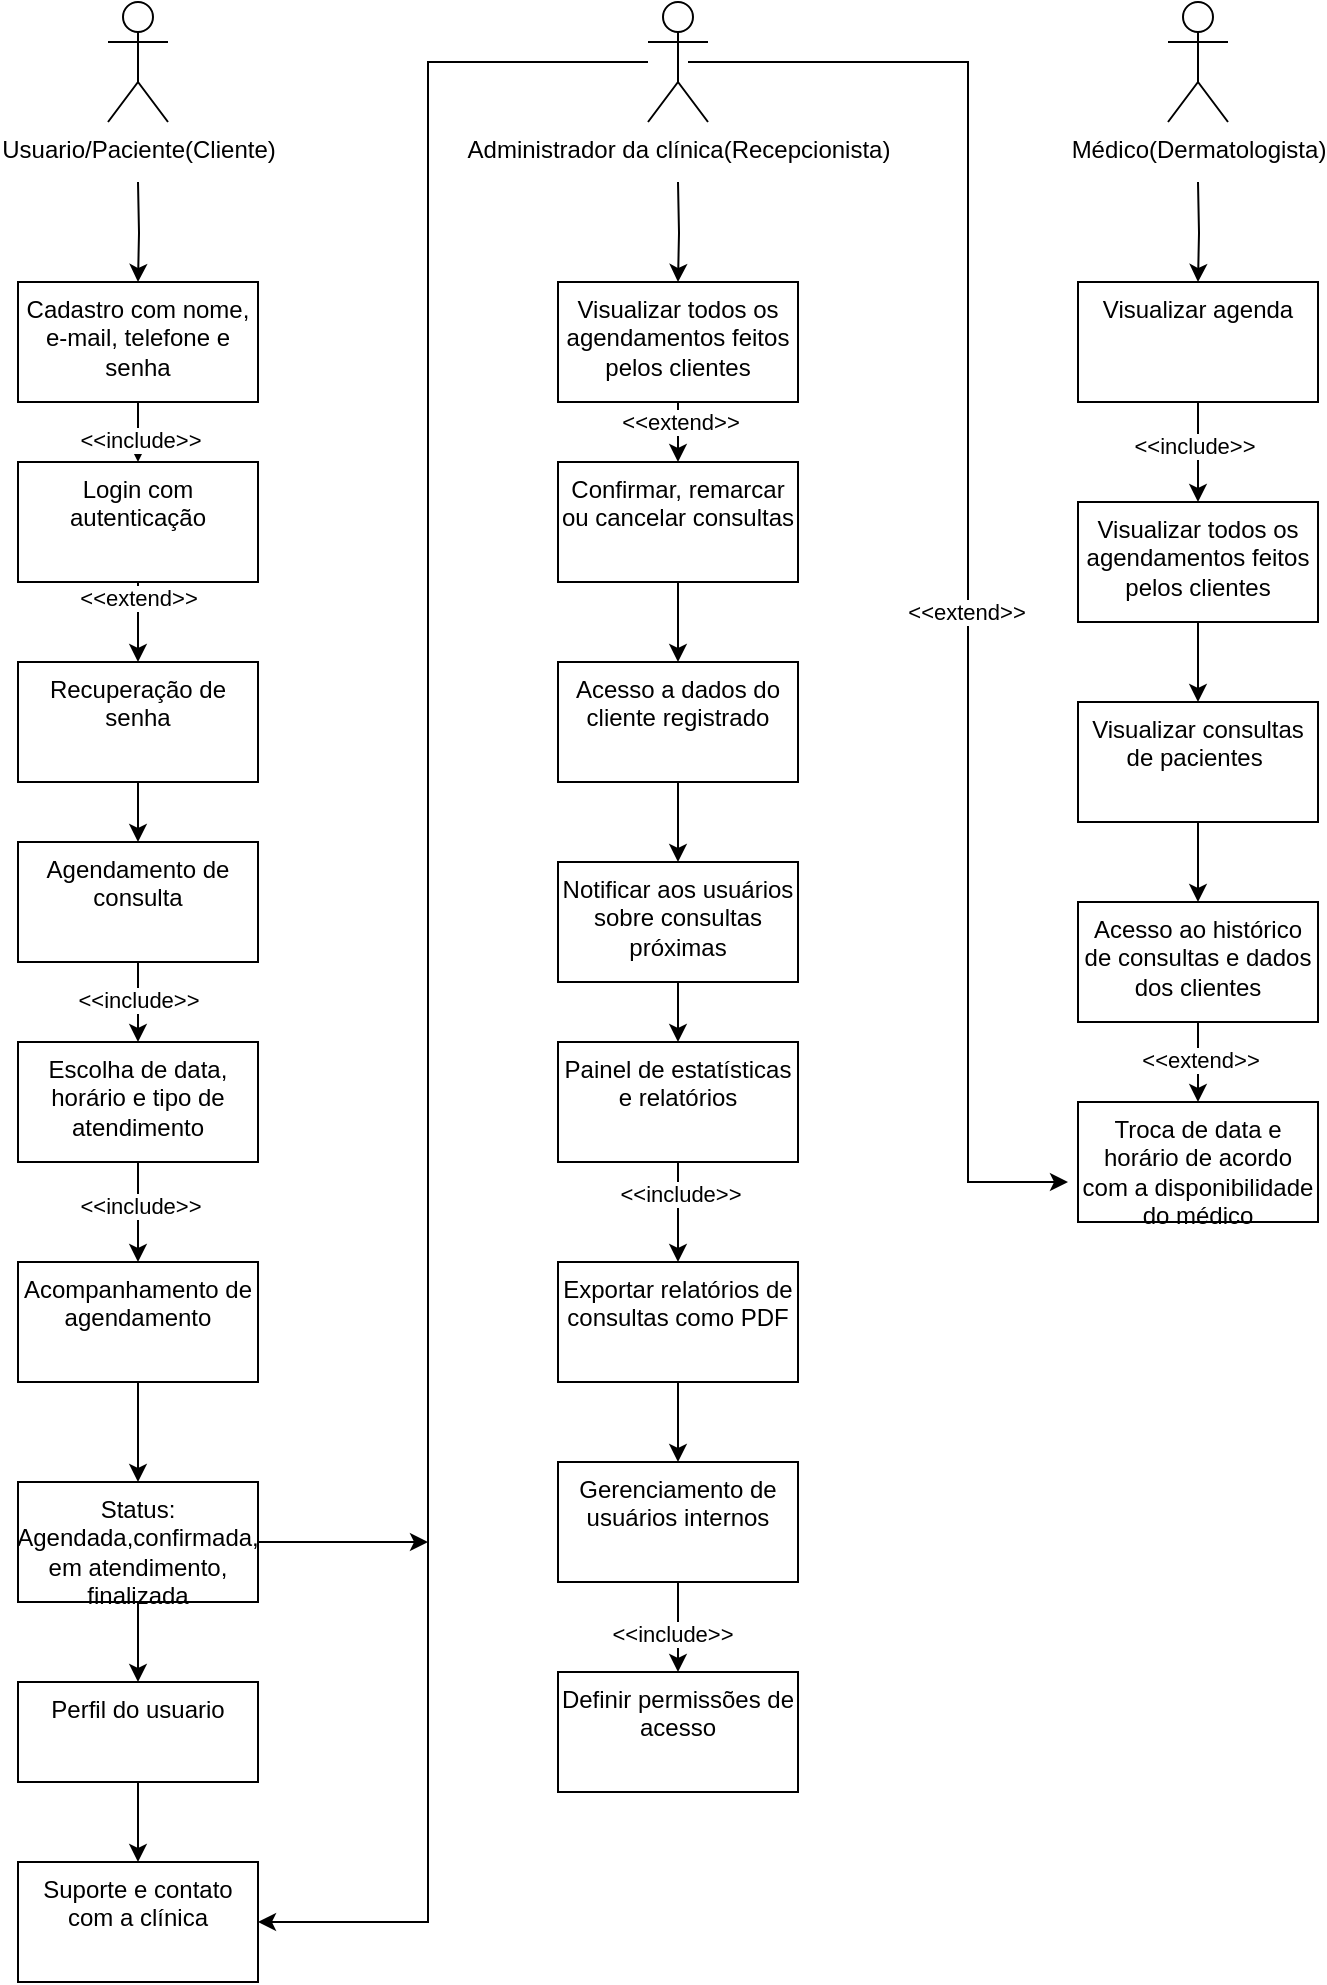 <mxfile version="26.2.13">
  <diagram name="Página-1" id="MwGWJP87P9zumKJYnPod">
    <mxGraphModel dx="874" dy="473" grid="1" gridSize="10" guides="1" tooltips="1" connect="1" arrows="1" fold="1" page="1" pageScale="1" pageWidth="827" pageHeight="1169" math="0" shadow="0">
      <root>
        <mxCell id="0" />
        <mxCell id="1" parent="0" />
        <mxCell id="_1qr9PyPMLD9ZtLmiUYb-10" value="" style="edgeStyle=orthogonalEdgeStyle;rounded=0;orthogonalLoop=1;jettySize=auto;html=1;" edge="1" parent="1" target="_1qr9PyPMLD9ZtLmiUYb-9">
          <mxGeometry relative="1" as="geometry">
            <mxPoint x="165" y="150" as="sourcePoint" />
          </mxGeometry>
        </mxCell>
        <mxCell id="_1qr9PyPMLD9ZtLmiUYb-1" value="Usuario/Paciente(Cliente)" style="shape=umlActor;verticalLabelPosition=bottom;verticalAlign=top;html=1;outlineConnect=0;" vertex="1" parent="1">
          <mxGeometry x="150" y="60" width="30" height="60" as="geometry" />
        </mxCell>
        <mxCell id="_1qr9PyPMLD9ZtLmiUYb-42" value="" style="edgeStyle=orthogonalEdgeStyle;rounded=0;orthogonalLoop=1;jettySize=auto;html=1;" edge="1" parent="1" target="_1qr9PyPMLD9ZtLmiUYb-41">
          <mxGeometry relative="1" as="geometry">
            <mxPoint x="435" y="150" as="sourcePoint" />
          </mxGeometry>
        </mxCell>
        <mxCell id="_1qr9PyPMLD9ZtLmiUYb-77" style="edgeStyle=orthogonalEdgeStyle;rounded=0;orthogonalLoop=1;jettySize=auto;html=1;entryX=1;entryY=0.5;entryDx=0;entryDy=0;" edge="1" parent="1" source="_1qr9PyPMLD9ZtLmiUYb-2" target="_1qr9PyPMLD9ZtLmiUYb-39">
          <mxGeometry relative="1" as="geometry">
            <Array as="points">
              <mxPoint x="310" y="90" />
              <mxPoint x="310" y="1020" />
            </Array>
          </mxGeometry>
        </mxCell>
        <mxCell id="_1qr9PyPMLD9ZtLmiUYb-81" style="edgeStyle=orthogonalEdgeStyle;rounded=0;orthogonalLoop=1;jettySize=auto;html=1;exitX=0.5;exitY=0.5;exitDx=0;exitDy=0;exitPerimeter=0;" edge="1" parent="1">
          <mxGeometry relative="1" as="geometry">
            <mxPoint x="630" y="650" as="targetPoint" />
            <mxPoint x="440" y="90" as="sourcePoint" />
            <Array as="points">
              <mxPoint x="580" y="90" />
              <mxPoint x="580" y="650" />
            </Array>
          </mxGeometry>
        </mxCell>
        <mxCell id="_1qr9PyPMLD9ZtLmiUYb-85" value="&amp;lt;&amp;lt;extend&amp;gt;&amp;gt;" style="edgeLabel;html=1;align=center;verticalAlign=middle;resizable=0;points=[];" vertex="1" connectable="0" parent="_1qr9PyPMLD9ZtLmiUYb-81">
          <mxGeometry x="0.107" y="-1" relative="1" as="geometry">
            <mxPoint as="offset" />
          </mxGeometry>
        </mxCell>
        <mxCell id="_1qr9PyPMLD9ZtLmiUYb-2" value="Administrador da clínica(Recepcionista)" style="shape=umlActor;verticalLabelPosition=bottom;verticalAlign=top;html=1;outlineConnect=0;" vertex="1" parent="1">
          <mxGeometry x="420" y="60" width="30" height="60" as="geometry" />
        </mxCell>
        <mxCell id="_1qr9PyPMLD9ZtLmiUYb-64" value="" style="edgeStyle=orthogonalEdgeStyle;rounded=0;orthogonalLoop=1;jettySize=auto;html=1;" edge="1" parent="1" target="_1qr9PyPMLD9ZtLmiUYb-63">
          <mxGeometry relative="1" as="geometry">
            <mxPoint x="695" y="150" as="sourcePoint" />
          </mxGeometry>
        </mxCell>
        <mxCell id="_1qr9PyPMLD9ZtLmiUYb-7" value="Médico(Dermatologista)" style="shape=umlActor;verticalLabelPosition=bottom;verticalAlign=top;html=1;outlineConnect=0;" vertex="1" parent="1">
          <mxGeometry x="680" y="60" width="30" height="60" as="geometry" />
        </mxCell>
        <mxCell id="_1qr9PyPMLD9ZtLmiUYb-12" value="" style="edgeStyle=orthogonalEdgeStyle;rounded=0;orthogonalLoop=1;jettySize=auto;html=1;" edge="1" parent="1" source="_1qr9PyPMLD9ZtLmiUYb-9" target="_1qr9PyPMLD9ZtLmiUYb-11">
          <mxGeometry relative="1" as="geometry" />
        </mxCell>
        <mxCell id="_1qr9PyPMLD9ZtLmiUYb-76" value="&amp;lt;&amp;lt;include&amp;gt;&amp;gt;" style="edgeLabel;html=1;align=center;verticalAlign=middle;resizable=0;points=[];" vertex="1" connectable="0" parent="_1qr9PyPMLD9ZtLmiUYb-12">
          <mxGeometry x="0.533" y="1" relative="1" as="geometry">
            <mxPoint as="offset" />
          </mxGeometry>
        </mxCell>
        <mxCell id="_1qr9PyPMLD9ZtLmiUYb-9" value="Cadastro com nome, e-mail, telefone e senha" style="whiteSpace=wrap;html=1;verticalAlign=top;" vertex="1" parent="1">
          <mxGeometry x="105" y="200" width="120" height="60" as="geometry" />
        </mxCell>
        <mxCell id="_1qr9PyPMLD9ZtLmiUYb-14" value="" style="edgeStyle=orthogonalEdgeStyle;rounded=0;orthogonalLoop=1;jettySize=auto;html=1;" edge="1" parent="1" source="_1qr9PyPMLD9ZtLmiUYb-11" target="_1qr9PyPMLD9ZtLmiUYb-13">
          <mxGeometry relative="1" as="geometry" />
        </mxCell>
        <mxCell id="_1qr9PyPMLD9ZtLmiUYb-23" value="&amp;lt;&amp;lt;extend&amp;gt;&amp;gt;" style="edgeLabel;html=1;align=center;verticalAlign=middle;resizable=0;points=[];" vertex="1" connectable="0" parent="_1qr9PyPMLD9ZtLmiUYb-14">
          <mxGeometry x="-0.63" relative="1" as="geometry">
            <mxPoint as="offset" />
          </mxGeometry>
        </mxCell>
        <mxCell id="_1qr9PyPMLD9ZtLmiUYb-11" value="Login com autenticação" style="whiteSpace=wrap;html=1;verticalAlign=top;" vertex="1" parent="1">
          <mxGeometry x="105" y="290" width="120" height="60" as="geometry" />
        </mxCell>
        <mxCell id="_1qr9PyPMLD9ZtLmiUYb-27" value="" style="edgeStyle=orthogonalEdgeStyle;rounded=0;orthogonalLoop=1;jettySize=auto;html=1;" edge="1" parent="1" source="_1qr9PyPMLD9ZtLmiUYb-13" target="_1qr9PyPMLD9ZtLmiUYb-26">
          <mxGeometry relative="1" as="geometry" />
        </mxCell>
        <mxCell id="_1qr9PyPMLD9ZtLmiUYb-13" value="Recuperação de senha" style="whiteSpace=wrap;html=1;verticalAlign=top;" vertex="1" parent="1">
          <mxGeometry x="105" y="390" width="120" height="60" as="geometry" />
        </mxCell>
        <mxCell id="_1qr9PyPMLD9ZtLmiUYb-18" value="" style="edgeStyle=orthogonalEdgeStyle;rounded=0;orthogonalLoop=1;jettySize=auto;html=1;exitX=0.5;exitY=1;exitDx=0;exitDy=0;" edge="1" parent="1" source="_1qr9PyPMLD9ZtLmiUYb-11" target="_1qr9PyPMLD9ZtLmiUYb-11">
          <mxGeometry relative="1" as="geometry">
            <mxPoint x="240" y="370" as="sourcePoint" />
          </mxGeometry>
        </mxCell>
        <mxCell id="_1qr9PyPMLD9ZtLmiUYb-29" value="" style="edgeStyle=orthogonalEdgeStyle;rounded=0;orthogonalLoop=1;jettySize=auto;html=1;" edge="1" parent="1" source="_1qr9PyPMLD9ZtLmiUYb-26" target="_1qr9PyPMLD9ZtLmiUYb-28">
          <mxGeometry relative="1" as="geometry" />
        </mxCell>
        <mxCell id="_1qr9PyPMLD9ZtLmiUYb-30" value="&amp;lt;&amp;lt;include&amp;gt;&amp;gt;" style="edgeLabel;html=1;align=center;verticalAlign=middle;resizable=0;points=[];" vertex="1" connectable="0" parent="_1qr9PyPMLD9ZtLmiUYb-29">
          <mxGeometry x="-0.075" relative="1" as="geometry">
            <mxPoint as="offset" />
          </mxGeometry>
        </mxCell>
        <mxCell id="_1qr9PyPMLD9ZtLmiUYb-26" value="Agendamento de consulta" style="whiteSpace=wrap;html=1;verticalAlign=top;" vertex="1" parent="1">
          <mxGeometry x="105" y="480" width="120" height="60" as="geometry" />
        </mxCell>
        <mxCell id="_1qr9PyPMLD9ZtLmiUYb-32" value="" style="edgeStyle=orthogonalEdgeStyle;rounded=0;orthogonalLoop=1;jettySize=auto;html=1;" edge="1" parent="1" source="_1qr9PyPMLD9ZtLmiUYb-28" target="_1qr9PyPMLD9ZtLmiUYb-31">
          <mxGeometry relative="1" as="geometry" />
        </mxCell>
        <mxCell id="_1qr9PyPMLD9ZtLmiUYb-33" value="&amp;lt;&amp;lt;include&amp;gt;&amp;gt;" style="edgeLabel;html=1;align=center;verticalAlign=middle;resizable=0;points=[];" vertex="1" connectable="0" parent="_1qr9PyPMLD9ZtLmiUYb-32">
          <mxGeometry x="-0.12" y="1" relative="1" as="geometry">
            <mxPoint as="offset" />
          </mxGeometry>
        </mxCell>
        <mxCell id="_1qr9PyPMLD9ZtLmiUYb-28" value="Escolha de data, horário e tipo de atendimento" style="whiteSpace=wrap;html=1;verticalAlign=top;" vertex="1" parent="1">
          <mxGeometry x="105" y="580" width="120" height="60" as="geometry" />
        </mxCell>
        <mxCell id="_1qr9PyPMLD9ZtLmiUYb-35" value="" style="edgeStyle=orthogonalEdgeStyle;rounded=0;orthogonalLoop=1;jettySize=auto;html=1;" edge="1" parent="1" source="_1qr9PyPMLD9ZtLmiUYb-31" target="_1qr9PyPMLD9ZtLmiUYb-34">
          <mxGeometry relative="1" as="geometry" />
        </mxCell>
        <mxCell id="_1qr9PyPMLD9ZtLmiUYb-31" value="Acompanhamento de agendamento" style="whiteSpace=wrap;html=1;verticalAlign=top;" vertex="1" parent="1">
          <mxGeometry x="105" y="690" width="120" height="60" as="geometry" />
        </mxCell>
        <mxCell id="_1qr9PyPMLD9ZtLmiUYb-37" value="" style="edgeStyle=orthogonalEdgeStyle;rounded=0;orthogonalLoop=1;jettySize=auto;html=1;" edge="1" parent="1" source="_1qr9PyPMLD9ZtLmiUYb-34" target="_1qr9PyPMLD9ZtLmiUYb-36">
          <mxGeometry relative="1" as="geometry" />
        </mxCell>
        <mxCell id="_1qr9PyPMLD9ZtLmiUYb-79" style="edgeStyle=orthogonalEdgeStyle;rounded=0;orthogonalLoop=1;jettySize=auto;html=1;exitX=1;exitY=0.5;exitDx=0;exitDy=0;" edge="1" parent="1" source="_1qr9PyPMLD9ZtLmiUYb-34">
          <mxGeometry relative="1" as="geometry">
            <mxPoint x="310" y="830" as="targetPoint" />
          </mxGeometry>
        </mxCell>
        <mxCell id="_1qr9PyPMLD9ZtLmiUYb-34" value="Status: Agendada,confirmada, em atendimento, finalizada" style="whiteSpace=wrap;html=1;verticalAlign=top;" vertex="1" parent="1">
          <mxGeometry x="105" y="800" width="120" height="60" as="geometry" />
        </mxCell>
        <mxCell id="_1qr9PyPMLD9ZtLmiUYb-40" value="" style="edgeStyle=orthogonalEdgeStyle;rounded=0;orthogonalLoop=1;jettySize=auto;html=1;" edge="1" parent="1" source="_1qr9PyPMLD9ZtLmiUYb-36" target="_1qr9PyPMLD9ZtLmiUYb-39">
          <mxGeometry relative="1" as="geometry" />
        </mxCell>
        <mxCell id="_1qr9PyPMLD9ZtLmiUYb-36" value="Perfil do usuario" style="whiteSpace=wrap;html=1;verticalAlign=top;" vertex="1" parent="1">
          <mxGeometry x="105" y="900" width="120" height="50" as="geometry" />
        </mxCell>
        <mxCell id="_1qr9PyPMLD9ZtLmiUYb-39" value="Suporte e contato com a clínica" style="whiteSpace=wrap;html=1;verticalAlign=top;" vertex="1" parent="1">
          <mxGeometry x="105" y="990" width="120" height="60" as="geometry" />
        </mxCell>
        <mxCell id="_1qr9PyPMLD9ZtLmiUYb-44" value="" style="edgeStyle=orthogonalEdgeStyle;rounded=0;orthogonalLoop=1;jettySize=auto;html=1;" edge="1" parent="1" source="_1qr9PyPMLD9ZtLmiUYb-41" target="_1qr9PyPMLD9ZtLmiUYb-43">
          <mxGeometry relative="1" as="geometry" />
        </mxCell>
        <mxCell id="_1qr9PyPMLD9ZtLmiUYb-45" value="&amp;lt;&amp;lt;extend&amp;gt;&amp;gt;" style="edgeLabel;html=1;align=center;verticalAlign=middle;resizable=0;points=[];" vertex="1" connectable="0" parent="_1qr9PyPMLD9ZtLmiUYb-44">
          <mxGeometry x="0.2" y="1" relative="1" as="geometry">
            <mxPoint as="offset" />
          </mxGeometry>
        </mxCell>
        <mxCell id="_1qr9PyPMLD9ZtLmiUYb-41" value="Visualizar todos os agendamentos feitos pelos clientes" style="whiteSpace=wrap;html=1;verticalAlign=top;" vertex="1" parent="1">
          <mxGeometry x="375" y="200" width="120" height="60" as="geometry" />
        </mxCell>
        <mxCell id="_1qr9PyPMLD9ZtLmiUYb-47" value="" style="edgeStyle=orthogonalEdgeStyle;rounded=0;orthogonalLoop=1;jettySize=auto;html=1;" edge="1" parent="1" source="_1qr9PyPMLD9ZtLmiUYb-43" target="_1qr9PyPMLD9ZtLmiUYb-46">
          <mxGeometry relative="1" as="geometry" />
        </mxCell>
        <mxCell id="_1qr9PyPMLD9ZtLmiUYb-43" value="Confirmar, remarcar ou cancelar consultas" style="whiteSpace=wrap;html=1;verticalAlign=top;" vertex="1" parent="1">
          <mxGeometry x="375" y="290" width="120" height="60" as="geometry" />
        </mxCell>
        <mxCell id="_1qr9PyPMLD9ZtLmiUYb-49" value="" style="edgeStyle=orthogonalEdgeStyle;rounded=0;orthogonalLoop=1;jettySize=auto;html=1;" edge="1" parent="1" source="_1qr9PyPMLD9ZtLmiUYb-46" target="_1qr9PyPMLD9ZtLmiUYb-48">
          <mxGeometry relative="1" as="geometry" />
        </mxCell>
        <mxCell id="_1qr9PyPMLD9ZtLmiUYb-46" value="Acesso a dados do cliente registrado" style="whiteSpace=wrap;html=1;verticalAlign=top;" vertex="1" parent="1">
          <mxGeometry x="375" y="390" width="120" height="60" as="geometry" />
        </mxCell>
        <mxCell id="_1qr9PyPMLD9ZtLmiUYb-51" value="" style="edgeStyle=orthogonalEdgeStyle;rounded=0;orthogonalLoop=1;jettySize=auto;html=1;" edge="1" parent="1" source="_1qr9PyPMLD9ZtLmiUYb-48" target="_1qr9PyPMLD9ZtLmiUYb-50">
          <mxGeometry relative="1" as="geometry" />
        </mxCell>
        <mxCell id="_1qr9PyPMLD9ZtLmiUYb-48" value="Notificar aos usuários sobre consultas próximas" style="whiteSpace=wrap;html=1;verticalAlign=top;" vertex="1" parent="1">
          <mxGeometry x="375" y="490" width="120" height="60" as="geometry" />
        </mxCell>
        <mxCell id="_1qr9PyPMLD9ZtLmiUYb-56" value="" style="edgeStyle=orthogonalEdgeStyle;rounded=0;orthogonalLoop=1;jettySize=auto;html=1;" edge="1" parent="1" source="_1qr9PyPMLD9ZtLmiUYb-50" target="_1qr9PyPMLD9ZtLmiUYb-55">
          <mxGeometry relative="1" as="geometry" />
        </mxCell>
        <mxCell id="_1qr9PyPMLD9ZtLmiUYb-57" value="&amp;lt;&amp;lt;include&amp;gt;&amp;gt;" style="edgeLabel;html=1;align=center;verticalAlign=middle;resizable=0;points=[];" vertex="1" connectable="0" parent="_1qr9PyPMLD9ZtLmiUYb-56">
          <mxGeometry x="-0.36" y="1" relative="1" as="geometry">
            <mxPoint as="offset" />
          </mxGeometry>
        </mxCell>
        <mxCell id="_1qr9PyPMLD9ZtLmiUYb-50" value="Painel de estatísticas e relatórios" style="whiteSpace=wrap;html=1;verticalAlign=top;" vertex="1" parent="1">
          <mxGeometry x="375" y="580" width="120" height="60" as="geometry" />
        </mxCell>
        <mxCell id="_1qr9PyPMLD9ZtLmiUYb-59" value="" style="edgeStyle=orthogonalEdgeStyle;rounded=0;orthogonalLoop=1;jettySize=auto;html=1;" edge="1" parent="1" source="_1qr9PyPMLD9ZtLmiUYb-55" target="_1qr9PyPMLD9ZtLmiUYb-58">
          <mxGeometry relative="1" as="geometry" />
        </mxCell>
        <mxCell id="_1qr9PyPMLD9ZtLmiUYb-55" value="Exportar relatórios de consultas como PDF" style="whiteSpace=wrap;html=1;verticalAlign=top;" vertex="1" parent="1">
          <mxGeometry x="375" y="690" width="120" height="60" as="geometry" />
        </mxCell>
        <mxCell id="_1qr9PyPMLD9ZtLmiUYb-61" value="" style="edgeStyle=orthogonalEdgeStyle;rounded=0;orthogonalLoop=1;jettySize=auto;html=1;" edge="1" parent="1" source="_1qr9PyPMLD9ZtLmiUYb-58" target="_1qr9PyPMLD9ZtLmiUYb-60">
          <mxGeometry relative="1" as="geometry" />
        </mxCell>
        <mxCell id="_1qr9PyPMLD9ZtLmiUYb-62" value="&amp;lt;&amp;lt;include&amp;gt;&amp;gt;" style="edgeLabel;html=1;align=center;verticalAlign=middle;resizable=0;points=[];" vertex="1" connectable="0" parent="_1qr9PyPMLD9ZtLmiUYb-61">
          <mxGeometry x="0.156" y="-3" relative="1" as="geometry">
            <mxPoint as="offset" />
          </mxGeometry>
        </mxCell>
        <mxCell id="_1qr9PyPMLD9ZtLmiUYb-58" value="Gerenciamento de usuários internos" style="whiteSpace=wrap;html=1;verticalAlign=top;" vertex="1" parent="1">
          <mxGeometry x="375" y="790" width="120" height="60" as="geometry" />
        </mxCell>
        <mxCell id="_1qr9PyPMLD9ZtLmiUYb-60" value="Definir permissões de acesso" style="whiteSpace=wrap;html=1;verticalAlign=top;" vertex="1" parent="1">
          <mxGeometry x="375" y="895" width="120" height="60" as="geometry" />
        </mxCell>
        <mxCell id="_1qr9PyPMLD9ZtLmiUYb-66" value="" style="edgeStyle=orthogonalEdgeStyle;rounded=0;orthogonalLoop=1;jettySize=auto;html=1;" edge="1" parent="1" source="_1qr9PyPMLD9ZtLmiUYb-63" target="_1qr9PyPMLD9ZtLmiUYb-65">
          <mxGeometry relative="1" as="geometry" />
        </mxCell>
        <mxCell id="_1qr9PyPMLD9ZtLmiUYb-67" value="&amp;lt;&amp;lt;include&amp;gt;&amp;gt;" style="edgeLabel;html=1;align=center;verticalAlign=middle;resizable=0;points=[];" vertex="1" connectable="0" parent="_1qr9PyPMLD9ZtLmiUYb-66">
          <mxGeometry x="-0.12" y="-2" relative="1" as="geometry">
            <mxPoint as="offset" />
          </mxGeometry>
        </mxCell>
        <mxCell id="_1qr9PyPMLD9ZtLmiUYb-63" value="Visualizar agenda" style="whiteSpace=wrap;html=1;verticalAlign=top;" vertex="1" parent="1">
          <mxGeometry x="635" y="200" width="120" height="60" as="geometry" />
        </mxCell>
        <mxCell id="_1qr9PyPMLD9ZtLmiUYb-69" value="" style="edgeStyle=orthogonalEdgeStyle;rounded=0;orthogonalLoop=1;jettySize=auto;html=1;" edge="1" parent="1" source="_1qr9PyPMLD9ZtLmiUYb-65" target="_1qr9PyPMLD9ZtLmiUYb-68">
          <mxGeometry relative="1" as="geometry" />
        </mxCell>
        <mxCell id="_1qr9PyPMLD9ZtLmiUYb-65" value="Visualizar todos os agendamentos feitos pelos clientes" style="whiteSpace=wrap;html=1;verticalAlign=top;" vertex="1" parent="1">
          <mxGeometry x="635" y="310" width="120" height="60" as="geometry" />
        </mxCell>
        <mxCell id="_1qr9PyPMLD9ZtLmiUYb-72" value="" style="edgeStyle=orthogonalEdgeStyle;rounded=0;orthogonalLoop=1;jettySize=auto;html=1;" edge="1" parent="1" source="_1qr9PyPMLD9ZtLmiUYb-68" target="_1qr9PyPMLD9ZtLmiUYb-71">
          <mxGeometry relative="1" as="geometry" />
        </mxCell>
        <mxCell id="_1qr9PyPMLD9ZtLmiUYb-68" value="Visualizar consultas de pacientes&amp;nbsp;" style="whiteSpace=wrap;html=1;verticalAlign=top;" vertex="1" parent="1">
          <mxGeometry x="635" y="410" width="120" height="60" as="geometry" />
        </mxCell>
        <mxCell id="_1qr9PyPMLD9ZtLmiUYb-74" value="" style="edgeStyle=orthogonalEdgeStyle;rounded=0;orthogonalLoop=1;jettySize=auto;html=1;" edge="1" parent="1" source="_1qr9PyPMLD9ZtLmiUYb-71" target="_1qr9PyPMLD9ZtLmiUYb-73">
          <mxGeometry relative="1" as="geometry" />
        </mxCell>
        <mxCell id="_1qr9PyPMLD9ZtLmiUYb-75" value="&amp;lt;&amp;lt;extend&amp;gt;&amp;gt;" style="edgeLabel;html=1;align=center;verticalAlign=middle;resizable=0;points=[];" vertex="1" connectable="0" parent="_1qr9PyPMLD9ZtLmiUYb-74">
          <mxGeometry x="-0.05" y="1" relative="1" as="geometry">
            <mxPoint as="offset" />
          </mxGeometry>
        </mxCell>
        <mxCell id="_1qr9PyPMLD9ZtLmiUYb-71" value="Acesso ao histórico de consultas e dados dos clientes" style="whiteSpace=wrap;html=1;verticalAlign=top;" vertex="1" parent="1">
          <mxGeometry x="635" y="510" width="120" height="60" as="geometry" />
        </mxCell>
        <mxCell id="_1qr9PyPMLD9ZtLmiUYb-73" value="Troca de data e horário de acordo com a disponibilidade do médico" style="whiteSpace=wrap;html=1;verticalAlign=top;" vertex="1" parent="1">
          <mxGeometry x="635" y="610" width="120" height="60" as="geometry" />
        </mxCell>
      </root>
    </mxGraphModel>
  </diagram>
</mxfile>
